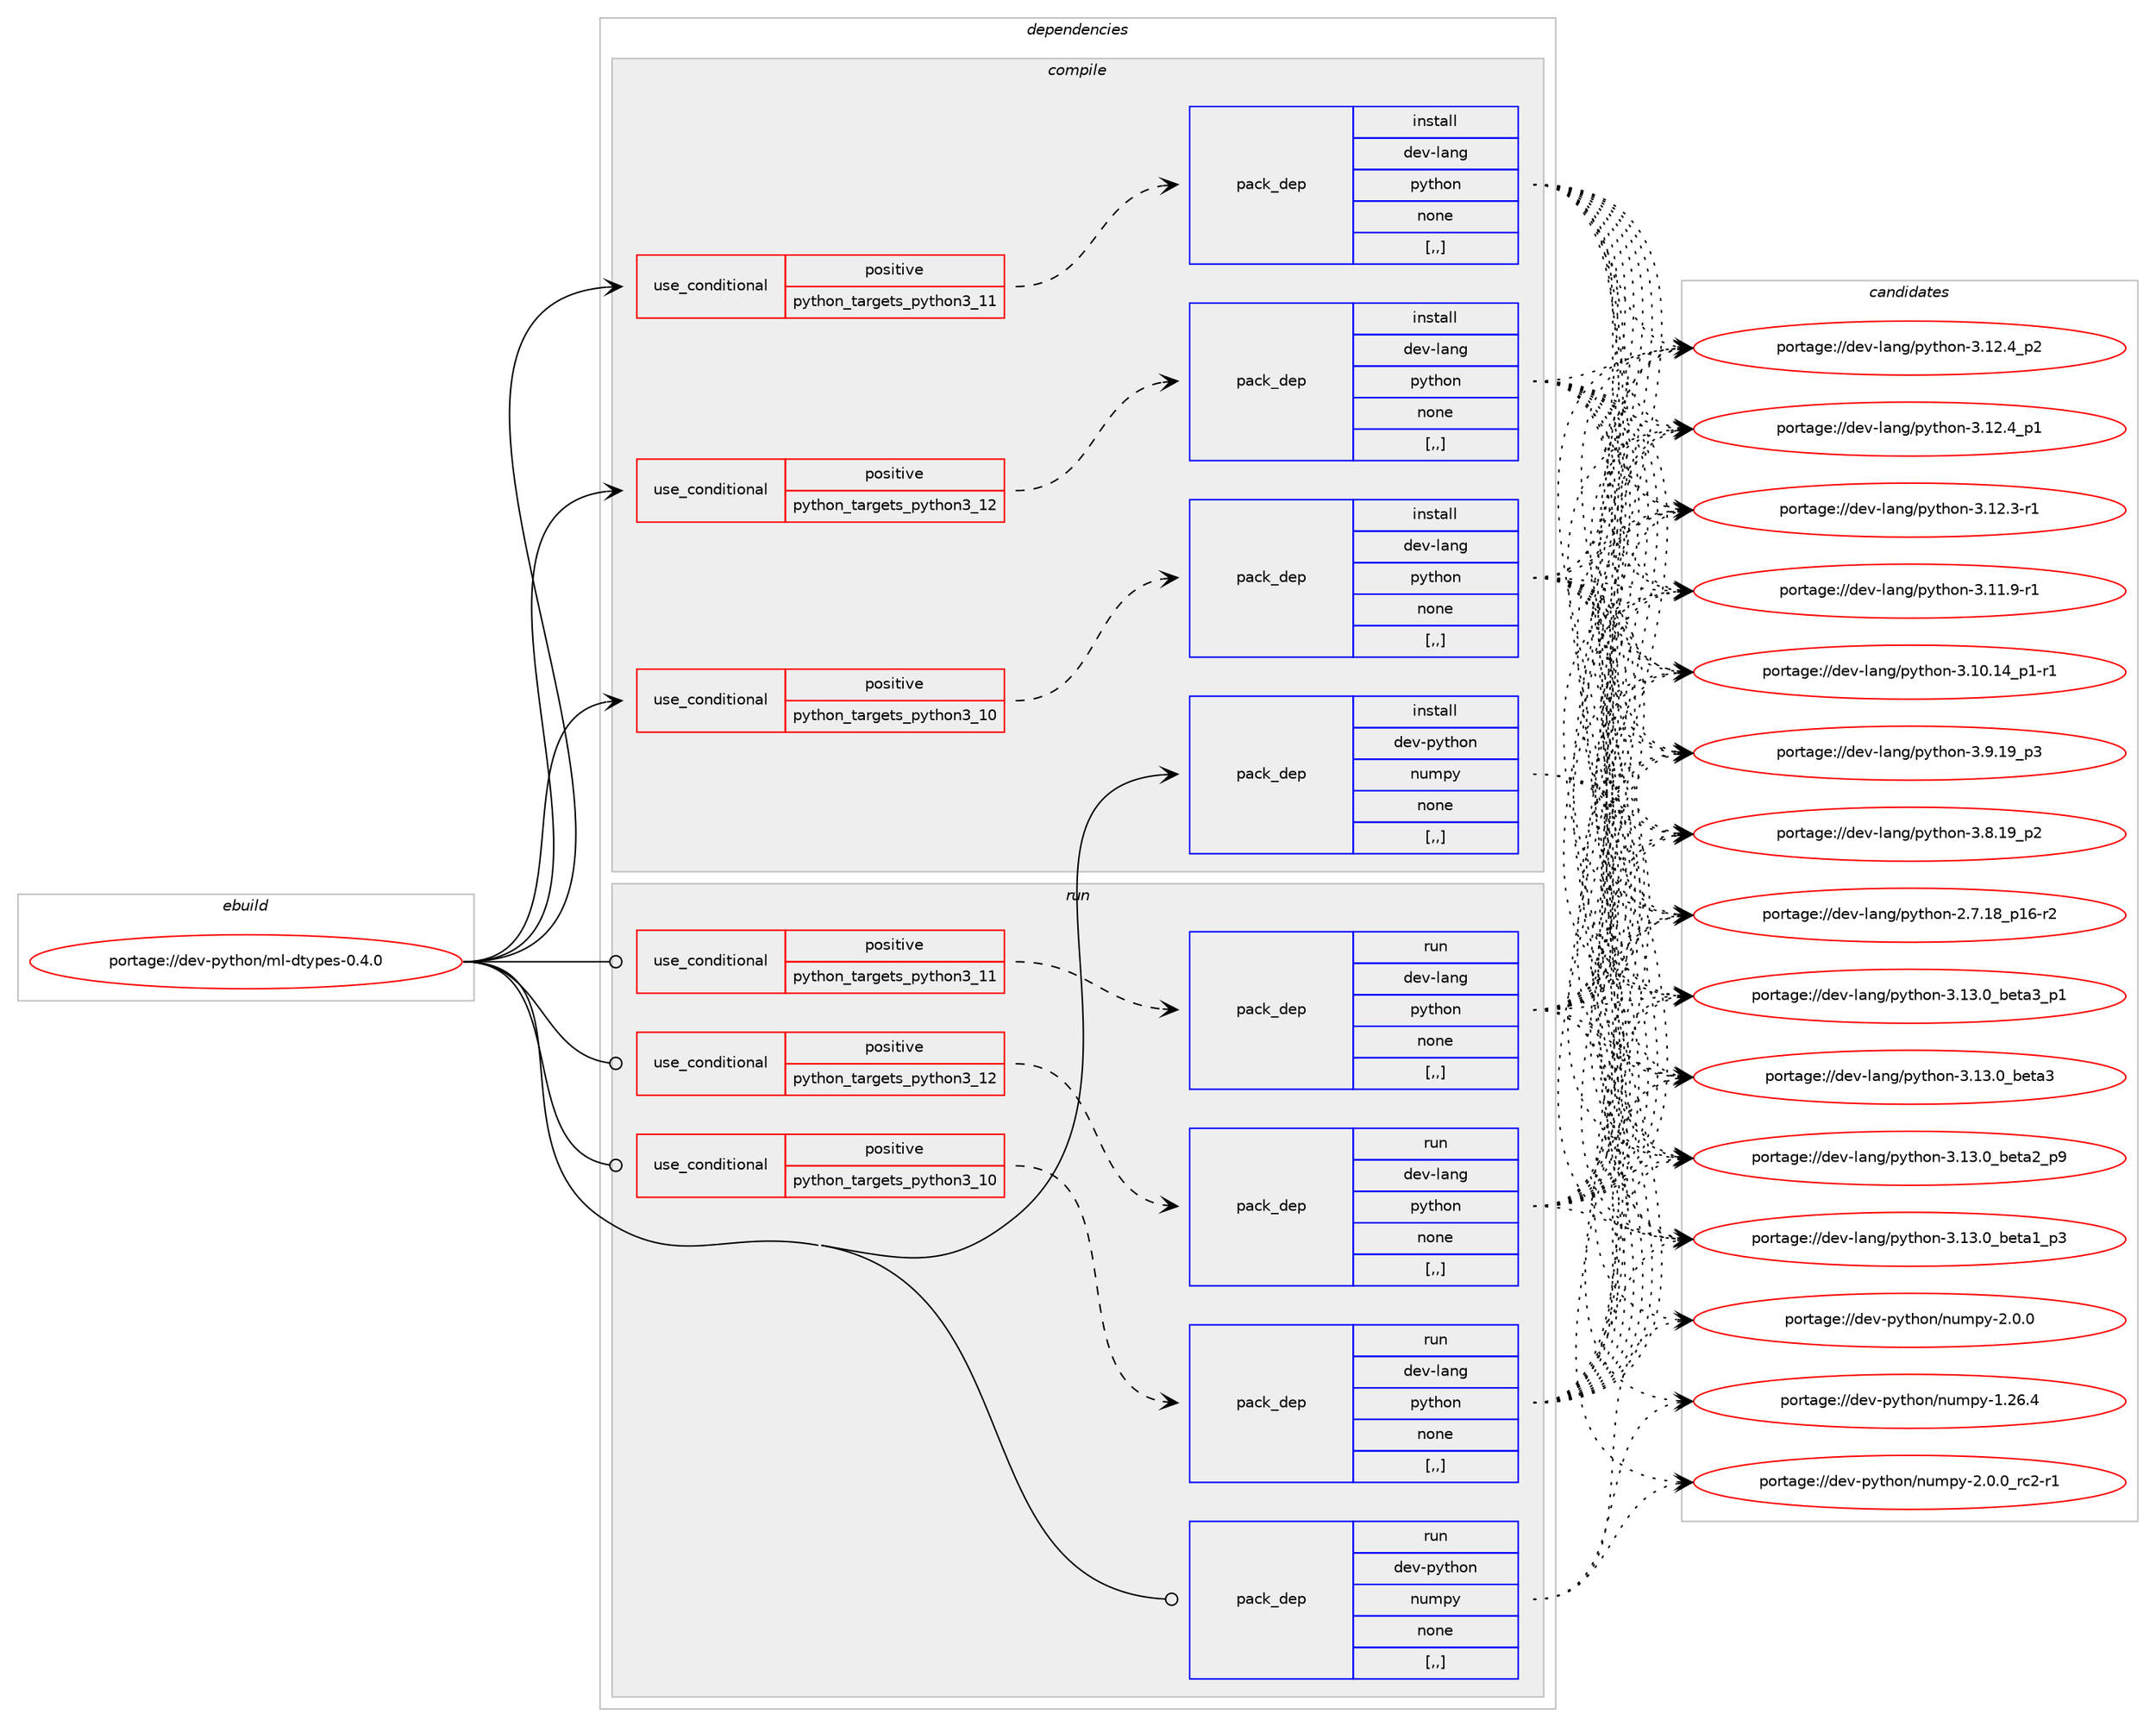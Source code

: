 digraph prolog {

# *************
# Graph options
# *************

newrank=true;
concentrate=true;
compound=true;
graph [rankdir=LR,fontname=Helvetica,fontsize=10,ranksep=1.5];#, ranksep=2.5, nodesep=0.2];
edge  [arrowhead=vee];
node  [fontname=Helvetica,fontsize=10];

# **********
# The ebuild
# **********

subgraph cluster_leftcol {
color=gray;
label=<<i>ebuild</i>>;
id [label="portage://dev-python/ml-dtypes-0.4.0", color=red, width=4, href="../dev-python/ml-dtypes-0.4.0.svg"];
}

# ****************
# The dependencies
# ****************

subgraph cluster_midcol {
color=gray;
label=<<i>dependencies</i>>;
subgraph cluster_compile {
fillcolor="#eeeeee";
style=filled;
label=<<i>compile</i>>;
subgraph cond34856 {
dependency151288 [label=<<TABLE BORDER="0" CELLBORDER="1" CELLSPACING="0" CELLPADDING="4"><TR><TD ROWSPAN="3" CELLPADDING="10">use_conditional</TD></TR><TR><TD>positive</TD></TR><TR><TD>python_targets_python3_10</TD></TR></TABLE>>, shape=none, color=red];
subgraph pack115183 {
dependency151289 [label=<<TABLE BORDER="0" CELLBORDER="1" CELLSPACING="0" CELLPADDING="4" WIDTH="220"><TR><TD ROWSPAN="6" CELLPADDING="30">pack_dep</TD></TR><TR><TD WIDTH="110">install</TD></TR><TR><TD>dev-lang</TD></TR><TR><TD>python</TD></TR><TR><TD>none</TD></TR><TR><TD>[,,]</TD></TR></TABLE>>, shape=none, color=blue];
}
dependency151288:e -> dependency151289:w [weight=20,style="dashed",arrowhead="vee"];
}
id:e -> dependency151288:w [weight=20,style="solid",arrowhead="vee"];
subgraph cond34857 {
dependency151290 [label=<<TABLE BORDER="0" CELLBORDER="1" CELLSPACING="0" CELLPADDING="4"><TR><TD ROWSPAN="3" CELLPADDING="10">use_conditional</TD></TR><TR><TD>positive</TD></TR><TR><TD>python_targets_python3_11</TD></TR></TABLE>>, shape=none, color=red];
subgraph pack115184 {
dependency151291 [label=<<TABLE BORDER="0" CELLBORDER="1" CELLSPACING="0" CELLPADDING="4" WIDTH="220"><TR><TD ROWSPAN="6" CELLPADDING="30">pack_dep</TD></TR><TR><TD WIDTH="110">install</TD></TR><TR><TD>dev-lang</TD></TR><TR><TD>python</TD></TR><TR><TD>none</TD></TR><TR><TD>[,,]</TD></TR></TABLE>>, shape=none, color=blue];
}
dependency151290:e -> dependency151291:w [weight=20,style="dashed",arrowhead="vee"];
}
id:e -> dependency151290:w [weight=20,style="solid",arrowhead="vee"];
subgraph cond34858 {
dependency151292 [label=<<TABLE BORDER="0" CELLBORDER="1" CELLSPACING="0" CELLPADDING="4"><TR><TD ROWSPAN="3" CELLPADDING="10">use_conditional</TD></TR><TR><TD>positive</TD></TR><TR><TD>python_targets_python3_12</TD></TR></TABLE>>, shape=none, color=red];
subgraph pack115185 {
dependency151293 [label=<<TABLE BORDER="0" CELLBORDER="1" CELLSPACING="0" CELLPADDING="4" WIDTH="220"><TR><TD ROWSPAN="6" CELLPADDING="30">pack_dep</TD></TR><TR><TD WIDTH="110">install</TD></TR><TR><TD>dev-lang</TD></TR><TR><TD>python</TD></TR><TR><TD>none</TD></TR><TR><TD>[,,]</TD></TR></TABLE>>, shape=none, color=blue];
}
dependency151292:e -> dependency151293:w [weight=20,style="dashed",arrowhead="vee"];
}
id:e -> dependency151292:w [weight=20,style="solid",arrowhead="vee"];
subgraph pack115186 {
dependency151294 [label=<<TABLE BORDER="0" CELLBORDER="1" CELLSPACING="0" CELLPADDING="4" WIDTH="220"><TR><TD ROWSPAN="6" CELLPADDING="30">pack_dep</TD></TR><TR><TD WIDTH="110">install</TD></TR><TR><TD>dev-python</TD></TR><TR><TD>numpy</TD></TR><TR><TD>none</TD></TR><TR><TD>[,,]</TD></TR></TABLE>>, shape=none, color=blue];
}
id:e -> dependency151294:w [weight=20,style="solid",arrowhead="vee"];
}
subgraph cluster_compileandrun {
fillcolor="#eeeeee";
style=filled;
label=<<i>compile and run</i>>;
}
subgraph cluster_run {
fillcolor="#eeeeee";
style=filled;
label=<<i>run</i>>;
subgraph cond34859 {
dependency151295 [label=<<TABLE BORDER="0" CELLBORDER="1" CELLSPACING="0" CELLPADDING="4"><TR><TD ROWSPAN="3" CELLPADDING="10">use_conditional</TD></TR><TR><TD>positive</TD></TR><TR><TD>python_targets_python3_10</TD></TR></TABLE>>, shape=none, color=red];
subgraph pack115187 {
dependency151296 [label=<<TABLE BORDER="0" CELLBORDER="1" CELLSPACING="0" CELLPADDING="4" WIDTH="220"><TR><TD ROWSPAN="6" CELLPADDING="30">pack_dep</TD></TR><TR><TD WIDTH="110">run</TD></TR><TR><TD>dev-lang</TD></TR><TR><TD>python</TD></TR><TR><TD>none</TD></TR><TR><TD>[,,]</TD></TR></TABLE>>, shape=none, color=blue];
}
dependency151295:e -> dependency151296:w [weight=20,style="dashed",arrowhead="vee"];
}
id:e -> dependency151295:w [weight=20,style="solid",arrowhead="odot"];
subgraph cond34860 {
dependency151297 [label=<<TABLE BORDER="0" CELLBORDER="1" CELLSPACING="0" CELLPADDING="4"><TR><TD ROWSPAN="3" CELLPADDING="10">use_conditional</TD></TR><TR><TD>positive</TD></TR><TR><TD>python_targets_python3_11</TD></TR></TABLE>>, shape=none, color=red];
subgraph pack115188 {
dependency151298 [label=<<TABLE BORDER="0" CELLBORDER="1" CELLSPACING="0" CELLPADDING="4" WIDTH="220"><TR><TD ROWSPAN="6" CELLPADDING="30">pack_dep</TD></TR><TR><TD WIDTH="110">run</TD></TR><TR><TD>dev-lang</TD></TR><TR><TD>python</TD></TR><TR><TD>none</TD></TR><TR><TD>[,,]</TD></TR></TABLE>>, shape=none, color=blue];
}
dependency151297:e -> dependency151298:w [weight=20,style="dashed",arrowhead="vee"];
}
id:e -> dependency151297:w [weight=20,style="solid",arrowhead="odot"];
subgraph cond34861 {
dependency151299 [label=<<TABLE BORDER="0" CELLBORDER="1" CELLSPACING="0" CELLPADDING="4"><TR><TD ROWSPAN="3" CELLPADDING="10">use_conditional</TD></TR><TR><TD>positive</TD></TR><TR><TD>python_targets_python3_12</TD></TR></TABLE>>, shape=none, color=red];
subgraph pack115189 {
dependency151300 [label=<<TABLE BORDER="0" CELLBORDER="1" CELLSPACING="0" CELLPADDING="4" WIDTH="220"><TR><TD ROWSPAN="6" CELLPADDING="30">pack_dep</TD></TR><TR><TD WIDTH="110">run</TD></TR><TR><TD>dev-lang</TD></TR><TR><TD>python</TD></TR><TR><TD>none</TD></TR><TR><TD>[,,]</TD></TR></TABLE>>, shape=none, color=blue];
}
dependency151299:e -> dependency151300:w [weight=20,style="dashed",arrowhead="vee"];
}
id:e -> dependency151299:w [weight=20,style="solid",arrowhead="odot"];
subgraph pack115190 {
dependency151301 [label=<<TABLE BORDER="0" CELLBORDER="1" CELLSPACING="0" CELLPADDING="4" WIDTH="220"><TR><TD ROWSPAN="6" CELLPADDING="30">pack_dep</TD></TR><TR><TD WIDTH="110">run</TD></TR><TR><TD>dev-python</TD></TR><TR><TD>numpy</TD></TR><TR><TD>none</TD></TR><TR><TD>[,,]</TD></TR></TABLE>>, shape=none, color=blue];
}
id:e -> dependency151301:w [weight=20,style="solid",arrowhead="odot"];
}
}

# **************
# The candidates
# **************

subgraph cluster_choices {
rank=same;
color=gray;
label=<<i>candidates</i>>;

subgraph choice115183 {
color=black;
nodesep=1;
choice10010111845108971101034711212111610411111045514649514648959810111697519511249 [label="portage://dev-lang/python-3.13.0_beta3_p1", color=red, width=4,href="../dev-lang/python-3.13.0_beta3_p1.svg"];
choice1001011184510897110103471121211161041111104551464951464895981011169751 [label="portage://dev-lang/python-3.13.0_beta3", color=red, width=4,href="../dev-lang/python-3.13.0_beta3.svg"];
choice10010111845108971101034711212111610411111045514649514648959810111697509511257 [label="portage://dev-lang/python-3.13.0_beta2_p9", color=red, width=4,href="../dev-lang/python-3.13.0_beta2_p9.svg"];
choice10010111845108971101034711212111610411111045514649514648959810111697499511251 [label="portage://dev-lang/python-3.13.0_beta1_p3", color=red, width=4,href="../dev-lang/python-3.13.0_beta1_p3.svg"];
choice100101118451089711010347112121116104111110455146495046529511250 [label="portage://dev-lang/python-3.12.4_p2", color=red, width=4,href="../dev-lang/python-3.12.4_p2.svg"];
choice100101118451089711010347112121116104111110455146495046529511249 [label="portage://dev-lang/python-3.12.4_p1", color=red, width=4,href="../dev-lang/python-3.12.4_p1.svg"];
choice100101118451089711010347112121116104111110455146495046514511449 [label="portage://dev-lang/python-3.12.3-r1", color=red, width=4,href="../dev-lang/python-3.12.3-r1.svg"];
choice100101118451089711010347112121116104111110455146494946574511449 [label="portage://dev-lang/python-3.11.9-r1", color=red, width=4,href="../dev-lang/python-3.11.9-r1.svg"];
choice100101118451089711010347112121116104111110455146494846495295112494511449 [label="portage://dev-lang/python-3.10.14_p1-r1", color=red, width=4,href="../dev-lang/python-3.10.14_p1-r1.svg"];
choice100101118451089711010347112121116104111110455146574649579511251 [label="portage://dev-lang/python-3.9.19_p3", color=red, width=4,href="../dev-lang/python-3.9.19_p3.svg"];
choice100101118451089711010347112121116104111110455146564649579511250 [label="portage://dev-lang/python-3.8.19_p2", color=red, width=4,href="../dev-lang/python-3.8.19_p2.svg"];
choice100101118451089711010347112121116104111110455046554649569511249544511450 [label="portage://dev-lang/python-2.7.18_p16-r2", color=red, width=4,href="../dev-lang/python-2.7.18_p16-r2.svg"];
dependency151289:e -> choice10010111845108971101034711212111610411111045514649514648959810111697519511249:w [style=dotted,weight="100"];
dependency151289:e -> choice1001011184510897110103471121211161041111104551464951464895981011169751:w [style=dotted,weight="100"];
dependency151289:e -> choice10010111845108971101034711212111610411111045514649514648959810111697509511257:w [style=dotted,weight="100"];
dependency151289:e -> choice10010111845108971101034711212111610411111045514649514648959810111697499511251:w [style=dotted,weight="100"];
dependency151289:e -> choice100101118451089711010347112121116104111110455146495046529511250:w [style=dotted,weight="100"];
dependency151289:e -> choice100101118451089711010347112121116104111110455146495046529511249:w [style=dotted,weight="100"];
dependency151289:e -> choice100101118451089711010347112121116104111110455146495046514511449:w [style=dotted,weight="100"];
dependency151289:e -> choice100101118451089711010347112121116104111110455146494946574511449:w [style=dotted,weight="100"];
dependency151289:e -> choice100101118451089711010347112121116104111110455146494846495295112494511449:w [style=dotted,weight="100"];
dependency151289:e -> choice100101118451089711010347112121116104111110455146574649579511251:w [style=dotted,weight="100"];
dependency151289:e -> choice100101118451089711010347112121116104111110455146564649579511250:w [style=dotted,weight="100"];
dependency151289:e -> choice100101118451089711010347112121116104111110455046554649569511249544511450:w [style=dotted,weight="100"];
}
subgraph choice115184 {
color=black;
nodesep=1;
choice10010111845108971101034711212111610411111045514649514648959810111697519511249 [label="portage://dev-lang/python-3.13.0_beta3_p1", color=red, width=4,href="../dev-lang/python-3.13.0_beta3_p1.svg"];
choice1001011184510897110103471121211161041111104551464951464895981011169751 [label="portage://dev-lang/python-3.13.0_beta3", color=red, width=4,href="../dev-lang/python-3.13.0_beta3.svg"];
choice10010111845108971101034711212111610411111045514649514648959810111697509511257 [label="portage://dev-lang/python-3.13.0_beta2_p9", color=red, width=4,href="../dev-lang/python-3.13.0_beta2_p9.svg"];
choice10010111845108971101034711212111610411111045514649514648959810111697499511251 [label="portage://dev-lang/python-3.13.0_beta1_p3", color=red, width=4,href="../dev-lang/python-3.13.0_beta1_p3.svg"];
choice100101118451089711010347112121116104111110455146495046529511250 [label="portage://dev-lang/python-3.12.4_p2", color=red, width=4,href="../dev-lang/python-3.12.4_p2.svg"];
choice100101118451089711010347112121116104111110455146495046529511249 [label="portage://dev-lang/python-3.12.4_p1", color=red, width=4,href="../dev-lang/python-3.12.4_p1.svg"];
choice100101118451089711010347112121116104111110455146495046514511449 [label="portage://dev-lang/python-3.12.3-r1", color=red, width=4,href="../dev-lang/python-3.12.3-r1.svg"];
choice100101118451089711010347112121116104111110455146494946574511449 [label="portage://dev-lang/python-3.11.9-r1", color=red, width=4,href="../dev-lang/python-3.11.9-r1.svg"];
choice100101118451089711010347112121116104111110455146494846495295112494511449 [label="portage://dev-lang/python-3.10.14_p1-r1", color=red, width=4,href="../dev-lang/python-3.10.14_p1-r1.svg"];
choice100101118451089711010347112121116104111110455146574649579511251 [label="portage://dev-lang/python-3.9.19_p3", color=red, width=4,href="../dev-lang/python-3.9.19_p3.svg"];
choice100101118451089711010347112121116104111110455146564649579511250 [label="portage://dev-lang/python-3.8.19_p2", color=red, width=4,href="../dev-lang/python-3.8.19_p2.svg"];
choice100101118451089711010347112121116104111110455046554649569511249544511450 [label="portage://dev-lang/python-2.7.18_p16-r2", color=red, width=4,href="../dev-lang/python-2.7.18_p16-r2.svg"];
dependency151291:e -> choice10010111845108971101034711212111610411111045514649514648959810111697519511249:w [style=dotted,weight="100"];
dependency151291:e -> choice1001011184510897110103471121211161041111104551464951464895981011169751:w [style=dotted,weight="100"];
dependency151291:e -> choice10010111845108971101034711212111610411111045514649514648959810111697509511257:w [style=dotted,weight="100"];
dependency151291:e -> choice10010111845108971101034711212111610411111045514649514648959810111697499511251:w [style=dotted,weight="100"];
dependency151291:e -> choice100101118451089711010347112121116104111110455146495046529511250:w [style=dotted,weight="100"];
dependency151291:e -> choice100101118451089711010347112121116104111110455146495046529511249:w [style=dotted,weight="100"];
dependency151291:e -> choice100101118451089711010347112121116104111110455146495046514511449:w [style=dotted,weight="100"];
dependency151291:e -> choice100101118451089711010347112121116104111110455146494946574511449:w [style=dotted,weight="100"];
dependency151291:e -> choice100101118451089711010347112121116104111110455146494846495295112494511449:w [style=dotted,weight="100"];
dependency151291:e -> choice100101118451089711010347112121116104111110455146574649579511251:w [style=dotted,weight="100"];
dependency151291:e -> choice100101118451089711010347112121116104111110455146564649579511250:w [style=dotted,weight="100"];
dependency151291:e -> choice100101118451089711010347112121116104111110455046554649569511249544511450:w [style=dotted,weight="100"];
}
subgraph choice115185 {
color=black;
nodesep=1;
choice10010111845108971101034711212111610411111045514649514648959810111697519511249 [label="portage://dev-lang/python-3.13.0_beta3_p1", color=red, width=4,href="../dev-lang/python-3.13.0_beta3_p1.svg"];
choice1001011184510897110103471121211161041111104551464951464895981011169751 [label="portage://dev-lang/python-3.13.0_beta3", color=red, width=4,href="../dev-lang/python-3.13.0_beta3.svg"];
choice10010111845108971101034711212111610411111045514649514648959810111697509511257 [label="portage://dev-lang/python-3.13.0_beta2_p9", color=red, width=4,href="../dev-lang/python-3.13.0_beta2_p9.svg"];
choice10010111845108971101034711212111610411111045514649514648959810111697499511251 [label="portage://dev-lang/python-3.13.0_beta1_p3", color=red, width=4,href="../dev-lang/python-3.13.0_beta1_p3.svg"];
choice100101118451089711010347112121116104111110455146495046529511250 [label="portage://dev-lang/python-3.12.4_p2", color=red, width=4,href="../dev-lang/python-3.12.4_p2.svg"];
choice100101118451089711010347112121116104111110455146495046529511249 [label="portage://dev-lang/python-3.12.4_p1", color=red, width=4,href="../dev-lang/python-3.12.4_p1.svg"];
choice100101118451089711010347112121116104111110455146495046514511449 [label="portage://dev-lang/python-3.12.3-r1", color=red, width=4,href="../dev-lang/python-3.12.3-r1.svg"];
choice100101118451089711010347112121116104111110455146494946574511449 [label="portage://dev-lang/python-3.11.9-r1", color=red, width=4,href="../dev-lang/python-3.11.9-r1.svg"];
choice100101118451089711010347112121116104111110455146494846495295112494511449 [label="portage://dev-lang/python-3.10.14_p1-r1", color=red, width=4,href="../dev-lang/python-3.10.14_p1-r1.svg"];
choice100101118451089711010347112121116104111110455146574649579511251 [label="portage://dev-lang/python-3.9.19_p3", color=red, width=4,href="../dev-lang/python-3.9.19_p3.svg"];
choice100101118451089711010347112121116104111110455146564649579511250 [label="portage://dev-lang/python-3.8.19_p2", color=red, width=4,href="../dev-lang/python-3.8.19_p2.svg"];
choice100101118451089711010347112121116104111110455046554649569511249544511450 [label="portage://dev-lang/python-2.7.18_p16-r2", color=red, width=4,href="../dev-lang/python-2.7.18_p16-r2.svg"];
dependency151293:e -> choice10010111845108971101034711212111610411111045514649514648959810111697519511249:w [style=dotted,weight="100"];
dependency151293:e -> choice1001011184510897110103471121211161041111104551464951464895981011169751:w [style=dotted,weight="100"];
dependency151293:e -> choice10010111845108971101034711212111610411111045514649514648959810111697509511257:w [style=dotted,weight="100"];
dependency151293:e -> choice10010111845108971101034711212111610411111045514649514648959810111697499511251:w [style=dotted,weight="100"];
dependency151293:e -> choice100101118451089711010347112121116104111110455146495046529511250:w [style=dotted,weight="100"];
dependency151293:e -> choice100101118451089711010347112121116104111110455146495046529511249:w [style=dotted,weight="100"];
dependency151293:e -> choice100101118451089711010347112121116104111110455146495046514511449:w [style=dotted,weight="100"];
dependency151293:e -> choice100101118451089711010347112121116104111110455146494946574511449:w [style=dotted,weight="100"];
dependency151293:e -> choice100101118451089711010347112121116104111110455146494846495295112494511449:w [style=dotted,weight="100"];
dependency151293:e -> choice100101118451089711010347112121116104111110455146574649579511251:w [style=dotted,weight="100"];
dependency151293:e -> choice100101118451089711010347112121116104111110455146564649579511250:w [style=dotted,weight="100"];
dependency151293:e -> choice100101118451089711010347112121116104111110455046554649569511249544511450:w [style=dotted,weight="100"];
}
subgraph choice115186 {
color=black;
nodesep=1;
choice10010111845112121116104111110471101171091121214550464846489511499504511449 [label="portage://dev-python/numpy-2.0.0_rc2-r1", color=red, width=4,href="../dev-python/numpy-2.0.0_rc2-r1.svg"];
choice1001011184511212111610411111047110117109112121455046484648 [label="portage://dev-python/numpy-2.0.0", color=red, width=4,href="../dev-python/numpy-2.0.0.svg"];
choice100101118451121211161041111104711011710911212145494650544652 [label="portage://dev-python/numpy-1.26.4", color=red, width=4,href="../dev-python/numpy-1.26.4.svg"];
dependency151294:e -> choice10010111845112121116104111110471101171091121214550464846489511499504511449:w [style=dotted,weight="100"];
dependency151294:e -> choice1001011184511212111610411111047110117109112121455046484648:w [style=dotted,weight="100"];
dependency151294:e -> choice100101118451121211161041111104711011710911212145494650544652:w [style=dotted,weight="100"];
}
subgraph choice115187 {
color=black;
nodesep=1;
choice10010111845108971101034711212111610411111045514649514648959810111697519511249 [label="portage://dev-lang/python-3.13.0_beta3_p1", color=red, width=4,href="../dev-lang/python-3.13.0_beta3_p1.svg"];
choice1001011184510897110103471121211161041111104551464951464895981011169751 [label="portage://dev-lang/python-3.13.0_beta3", color=red, width=4,href="../dev-lang/python-3.13.0_beta3.svg"];
choice10010111845108971101034711212111610411111045514649514648959810111697509511257 [label="portage://dev-lang/python-3.13.0_beta2_p9", color=red, width=4,href="../dev-lang/python-3.13.0_beta2_p9.svg"];
choice10010111845108971101034711212111610411111045514649514648959810111697499511251 [label="portage://dev-lang/python-3.13.0_beta1_p3", color=red, width=4,href="../dev-lang/python-3.13.0_beta1_p3.svg"];
choice100101118451089711010347112121116104111110455146495046529511250 [label="portage://dev-lang/python-3.12.4_p2", color=red, width=4,href="../dev-lang/python-3.12.4_p2.svg"];
choice100101118451089711010347112121116104111110455146495046529511249 [label="portage://dev-lang/python-3.12.4_p1", color=red, width=4,href="../dev-lang/python-3.12.4_p1.svg"];
choice100101118451089711010347112121116104111110455146495046514511449 [label="portage://dev-lang/python-3.12.3-r1", color=red, width=4,href="../dev-lang/python-3.12.3-r1.svg"];
choice100101118451089711010347112121116104111110455146494946574511449 [label="portage://dev-lang/python-3.11.9-r1", color=red, width=4,href="../dev-lang/python-3.11.9-r1.svg"];
choice100101118451089711010347112121116104111110455146494846495295112494511449 [label="portage://dev-lang/python-3.10.14_p1-r1", color=red, width=4,href="../dev-lang/python-3.10.14_p1-r1.svg"];
choice100101118451089711010347112121116104111110455146574649579511251 [label="portage://dev-lang/python-3.9.19_p3", color=red, width=4,href="../dev-lang/python-3.9.19_p3.svg"];
choice100101118451089711010347112121116104111110455146564649579511250 [label="portage://dev-lang/python-3.8.19_p2", color=red, width=4,href="../dev-lang/python-3.8.19_p2.svg"];
choice100101118451089711010347112121116104111110455046554649569511249544511450 [label="portage://dev-lang/python-2.7.18_p16-r2", color=red, width=4,href="../dev-lang/python-2.7.18_p16-r2.svg"];
dependency151296:e -> choice10010111845108971101034711212111610411111045514649514648959810111697519511249:w [style=dotted,weight="100"];
dependency151296:e -> choice1001011184510897110103471121211161041111104551464951464895981011169751:w [style=dotted,weight="100"];
dependency151296:e -> choice10010111845108971101034711212111610411111045514649514648959810111697509511257:w [style=dotted,weight="100"];
dependency151296:e -> choice10010111845108971101034711212111610411111045514649514648959810111697499511251:w [style=dotted,weight="100"];
dependency151296:e -> choice100101118451089711010347112121116104111110455146495046529511250:w [style=dotted,weight="100"];
dependency151296:e -> choice100101118451089711010347112121116104111110455146495046529511249:w [style=dotted,weight="100"];
dependency151296:e -> choice100101118451089711010347112121116104111110455146495046514511449:w [style=dotted,weight="100"];
dependency151296:e -> choice100101118451089711010347112121116104111110455146494946574511449:w [style=dotted,weight="100"];
dependency151296:e -> choice100101118451089711010347112121116104111110455146494846495295112494511449:w [style=dotted,weight="100"];
dependency151296:e -> choice100101118451089711010347112121116104111110455146574649579511251:w [style=dotted,weight="100"];
dependency151296:e -> choice100101118451089711010347112121116104111110455146564649579511250:w [style=dotted,weight="100"];
dependency151296:e -> choice100101118451089711010347112121116104111110455046554649569511249544511450:w [style=dotted,weight="100"];
}
subgraph choice115188 {
color=black;
nodesep=1;
choice10010111845108971101034711212111610411111045514649514648959810111697519511249 [label="portage://dev-lang/python-3.13.0_beta3_p1", color=red, width=4,href="../dev-lang/python-3.13.0_beta3_p1.svg"];
choice1001011184510897110103471121211161041111104551464951464895981011169751 [label="portage://dev-lang/python-3.13.0_beta3", color=red, width=4,href="../dev-lang/python-3.13.0_beta3.svg"];
choice10010111845108971101034711212111610411111045514649514648959810111697509511257 [label="portage://dev-lang/python-3.13.0_beta2_p9", color=red, width=4,href="../dev-lang/python-3.13.0_beta2_p9.svg"];
choice10010111845108971101034711212111610411111045514649514648959810111697499511251 [label="portage://dev-lang/python-3.13.0_beta1_p3", color=red, width=4,href="../dev-lang/python-3.13.0_beta1_p3.svg"];
choice100101118451089711010347112121116104111110455146495046529511250 [label="portage://dev-lang/python-3.12.4_p2", color=red, width=4,href="../dev-lang/python-3.12.4_p2.svg"];
choice100101118451089711010347112121116104111110455146495046529511249 [label="portage://dev-lang/python-3.12.4_p1", color=red, width=4,href="../dev-lang/python-3.12.4_p1.svg"];
choice100101118451089711010347112121116104111110455146495046514511449 [label="portage://dev-lang/python-3.12.3-r1", color=red, width=4,href="../dev-lang/python-3.12.3-r1.svg"];
choice100101118451089711010347112121116104111110455146494946574511449 [label="portage://dev-lang/python-3.11.9-r1", color=red, width=4,href="../dev-lang/python-3.11.9-r1.svg"];
choice100101118451089711010347112121116104111110455146494846495295112494511449 [label="portage://dev-lang/python-3.10.14_p1-r1", color=red, width=4,href="../dev-lang/python-3.10.14_p1-r1.svg"];
choice100101118451089711010347112121116104111110455146574649579511251 [label="portage://dev-lang/python-3.9.19_p3", color=red, width=4,href="../dev-lang/python-3.9.19_p3.svg"];
choice100101118451089711010347112121116104111110455146564649579511250 [label="portage://dev-lang/python-3.8.19_p2", color=red, width=4,href="../dev-lang/python-3.8.19_p2.svg"];
choice100101118451089711010347112121116104111110455046554649569511249544511450 [label="portage://dev-lang/python-2.7.18_p16-r2", color=red, width=4,href="../dev-lang/python-2.7.18_p16-r2.svg"];
dependency151298:e -> choice10010111845108971101034711212111610411111045514649514648959810111697519511249:w [style=dotted,weight="100"];
dependency151298:e -> choice1001011184510897110103471121211161041111104551464951464895981011169751:w [style=dotted,weight="100"];
dependency151298:e -> choice10010111845108971101034711212111610411111045514649514648959810111697509511257:w [style=dotted,weight="100"];
dependency151298:e -> choice10010111845108971101034711212111610411111045514649514648959810111697499511251:w [style=dotted,weight="100"];
dependency151298:e -> choice100101118451089711010347112121116104111110455146495046529511250:w [style=dotted,weight="100"];
dependency151298:e -> choice100101118451089711010347112121116104111110455146495046529511249:w [style=dotted,weight="100"];
dependency151298:e -> choice100101118451089711010347112121116104111110455146495046514511449:w [style=dotted,weight="100"];
dependency151298:e -> choice100101118451089711010347112121116104111110455146494946574511449:w [style=dotted,weight="100"];
dependency151298:e -> choice100101118451089711010347112121116104111110455146494846495295112494511449:w [style=dotted,weight="100"];
dependency151298:e -> choice100101118451089711010347112121116104111110455146574649579511251:w [style=dotted,weight="100"];
dependency151298:e -> choice100101118451089711010347112121116104111110455146564649579511250:w [style=dotted,weight="100"];
dependency151298:e -> choice100101118451089711010347112121116104111110455046554649569511249544511450:w [style=dotted,weight="100"];
}
subgraph choice115189 {
color=black;
nodesep=1;
choice10010111845108971101034711212111610411111045514649514648959810111697519511249 [label="portage://dev-lang/python-3.13.0_beta3_p1", color=red, width=4,href="../dev-lang/python-3.13.0_beta3_p1.svg"];
choice1001011184510897110103471121211161041111104551464951464895981011169751 [label="portage://dev-lang/python-3.13.0_beta3", color=red, width=4,href="../dev-lang/python-3.13.0_beta3.svg"];
choice10010111845108971101034711212111610411111045514649514648959810111697509511257 [label="portage://dev-lang/python-3.13.0_beta2_p9", color=red, width=4,href="../dev-lang/python-3.13.0_beta2_p9.svg"];
choice10010111845108971101034711212111610411111045514649514648959810111697499511251 [label="portage://dev-lang/python-3.13.0_beta1_p3", color=red, width=4,href="../dev-lang/python-3.13.0_beta1_p3.svg"];
choice100101118451089711010347112121116104111110455146495046529511250 [label="portage://dev-lang/python-3.12.4_p2", color=red, width=4,href="../dev-lang/python-3.12.4_p2.svg"];
choice100101118451089711010347112121116104111110455146495046529511249 [label="portage://dev-lang/python-3.12.4_p1", color=red, width=4,href="../dev-lang/python-3.12.4_p1.svg"];
choice100101118451089711010347112121116104111110455146495046514511449 [label="portage://dev-lang/python-3.12.3-r1", color=red, width=4,href="../dev-lang/python-3.12.3-r1.svg"];
choice100101118451089711010347112121116104111110455146494946574511449 [label="portage://dev-lang/python-3.11.9-r1", color=red, width=4,href="../dev-lang/python-3.11.9-r1.svg"];
choice100101118451089711010347112121116104111110455146494846495295112494511449 [label="portage://dev-lang/python-3.10.14_p1-r1", color=red, width=4,href="../dev-lang/python-3.10.14_p1-r1.svg"];
choice100101118451089711010347112121116104111110455146574649579511251 [label="portage://dev-lang/python-3.9.19_p3", color=red, width=4,href="../dev-lang/python-3.9.19_p3.svg"];
choice100101118451089711010347112121116104111110455146564649579511250 [label="portage://dev-lang/python-3.8.19_p2", color=red, width=4,href="../dev-lang/python-3.8.19_p2.svg"];
choice100101118451089711010347112121116104111110455046554649569511249544511450 [label="portage://dev-lang/python-2.7.18_p16-r2", color=red, width=4,href="../dev-lang/python-2.7.18_p16-r2.svg"];
dependency151300:e -> choice10010111845108971101034711212111610411111045514649514648959810111697519511249:w [style=dotted,weight="100"];
dependency151300:e -> choice1001011184510897110103471121211161041111104551464951464895981011169751:w [style=dotted,weight="100"];
dependency151300:e -> choice10010111845108971101034711212111610411111045514649514648959810111697509511257:w [style=dotted,weight="100"];
dependency151300:e -> choice10010111845108971101034711212111610411111045514649514648959810111697499511251:w [style=dotted,weight="100"];
dependency151300:e -> choice100101118451089711010347112121116104111110455146495046529511250:w [style=dotted,weight="100"];
dependency151300:e -> choice100101118451089711010347112121116104111110455146495046529511249:w [style=dotted,weight="100"];
dependency151300:e -> choice100101118451089711010347112121116104111110455146495046514511449:w [style=dotted,weight="100"];
dependency151300:e -> choice100101118451089711010347112121116104111110455146494946574511449:w [style=dotted,weight="100"];
dependency151300:e -> choice100101118451089711010347112121116104111110455146494846495295112494511449:w [style=dotted,weight="100"];
dependency151300:e -> choice100101118451089711010347112121116104111110455146574649579511251:w [style=dotted,weight="100"];
dependency151300:e -> choice100101118451089711010347112121116104111110455146564649579511250:w [style=dotted,weight="100"];
dependency151300:e -> choice100101118451089711010347112121116104111110455046554649569511249544511450:w [style=dotted,weight="100"];
}
subgraph choice115190 {
color=black;
nodesep=1;
choice10010111845112121116104111110471101171091121214550464846489511499504511449 [label="portage://dev-python/numpy-2.0.0_rc2-r1", color=red, width=4,href="../dev-python/numpy-2.0.0_rc2-r1.svg"];
choice1001011184511212111610411111047110117109112121455046484648 [label="portage://dev-python/numpy-2.0.0", color=red, width=4,href="../dev-python/numpy-2.0.0.svg"];
choice100101118451121211161041111104711011710911212145494650544652 [label="portage://dev-python/numpy-1.26.4", color=red, width=4,href="../dev-python/numpy-1.26.4.svg"];
dependency151301:e -> choice10010111845112121116104111110471101171091121214550464846489511499504511449:w [style=dotted,weight="100"];
dependency151301:e -> choice1001011184511212111610411111047110117109112121455046484648:w [style=dotted,weight="100"];
dependency151301:e -> choice100101118451121211161041111104711011710911212145494650544652:w [style=dotted,weight="100"];
}
}

}

